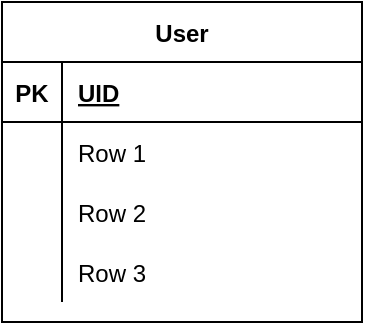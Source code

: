 <mxfile version="20.3.0" type="device"><diagram id="Yh2OiaMfqG_uezHQoWMJ" name="Page-1"><mxGraphModel dx="782" dy="531" grid="1" gridSize="10" guides="1" tooltips="1" connect="1" arrows="1" fold="1" page="1" pageScale="1" pageWidth="850" pageHeight="1100" math="0" shadow="0"><root><mxCell id="0"/><mxCell id="1" parent="0"/><mxCell id="HWVClvdRhHVmz4NWjqSo-1" value="User" style="shape=table;startSize=30;container=1;collapsible=1;childLayout=tableLayout;fixedRows=1;rowLines=0;fontStyle=1;align=center;resizeLast=1;" vertex="1" parent="1"><mxGeometry x="100" y="30" width="180" height="160" as="geometry"/></mxCell><mxCell id="HWVClvdRhHVmz4NWjqSo-2" value="" style="shape=tableRow;horizontal=0;startSize=0;swimlaneHead=0;swimlaneBody=0;fillColor=none;collapsible=0;dropTarget=0;points=[[0,0.5],[1,0.5]];portConstraint=eastwest;top=0;left=0;right=0;bottom=1;" vertex="1" parent="HWVClvdRhHVmz4NWjqSo-1"><mxGeometry y="30" width="180" height="30" as="geometry"/></mxCell><mxCell id="HWVClvdRhHVmz4NWjqSo-3" value="PK" style="shape=partialRectangle;connectable=0;fillColor=none;top=0;left=0;bottom=0;right=0;fontStyle=1;overflow=hidden;" vertex="1" parent="HWVClvdRhHVmz4NWjqSo-2"><mxGeometry width="30" height="30" as="geometry"><mxRectangle width="30" height="30" as="alternateBounds"/></mxGeometry></mxCell><mxCell id="HWVClvdRhHVmz4NWjqSo-4" value="UID" style="shape=partialRectangle;connectable=0;fillColor=none;top=0;left=0;bottom=0;right=0;align=left;spacingLeft=6;fontStyle=5;overflow=hidden;" vertex="1" parent="HWVClvdRhHVmz4NWjqSo-2"><mxGeometry x="30" width="150" height="30" as="geometry"><mxRectangle width="150" height="30" as="alternateBounds"/></mxGeometry></mxCell><mxCell id="HWVClvdRhHVmz4NWjqSo-5" value="" style="shape=tableRow;horizontal=0;startSize=0;swimlaneHead=0;swimlaneBody=0;fillColor=none;collapsible=0;dropTarget=0;points=[[0,0.5],[1,0.5]];portConstraint=eastwest;top=0;left=0;right=0;bottom=0;" vertex="1" parent="HWVClvdRhHVmz4NWjqSo-1"><mxGeometry y="60" width="180" height="30" as="geometry"/></mxCell><mxCell id="HWVClvdRhHVmz4NWjqSo-6" value="" style="shape=partialRectangle;connectable=0;fillColor=none;top=0;left=0;bottom=0;right=0;editable=1;overflow=hidden;" vertex="1" parent="HWVClvdRhHVmz4NWjqSo-5"><mxGeometry width="30" height="30" as="geometry"><mxRectangle width="30" height="30" as="alternateBounds"/></mxGeometry></mxCell><mxCell id="HWVClvdRhHVmz4NWjqSo-7" value="Row 1" style="shape=partialRectangle;connectable=0;fillColor=none;top=0;left=0;bottom=0;right=0;align=left;spacingLeft=6;overflow=hidden;" vertex="1" parent="HWVClvdRhHVmz4NWjqSo-5"><mxGeometry x="30" width="150" height="30" as="geometry"><mxRectangle width="150" height="30" as="alternateBounds"/></mxGeometry></mxCell><mxCell id="HWVClvdRhHVmz4NWjqSo-8" value="" style="shape=tableRow;horizontal=0;startSize=0;swimlaneHead=0;swimlaneBody=0;fillColor=none;collapsible=0;dropTarget=0;points=[[0,0.5],[1,0.5]];portConstraint=eastwest;top=0;left=0;right=0;bottom=0;" vertex="1" parent="HWVClvdRhHVmz4NWjqSo-1"><mxGeometry y="90" width="180" height="30" as="geometry"/></mxCell><mxCell id="HWVClvdRhHVmz4NWjqSo-9" value="" style="shape=partialRectangle;connectable=0;fillColor=none;top=0;left=0;bottom=0;right=0;editable=1;overflow=hidden;" vertex="1" parent="HWVClvdRhHVmz4NWjqSo-8"><mxGeometry width="30" height="30" as="geometry"><mxRectangle width="30" height="30" as="alternateBounds"/></mxGeometry></mxCell><mxCell id="HWVClvdRhHVmz4NWjqSo-10" value="Row 2" style="shape=partialRectangle;connectable=0;fillColor=none;top=0;left=0;bottom=0;right=0;align=left;spacingLeft=6;overflow=hidden;" vertex="1" parent="HWVClvdRhHVmz4NWjqSo-8"><mxGeometry x="30" width="150" height="30" as="geometry"><mxRectangle width="150" height="30" as="alternateBounds"/></mxGeometry></mxCell><mxCell id="HWVClvdRhHVmz4NWjqSo-11" value="" style="shape=tableRow;horizontal=0;startSize=0;swimlaneHead=0;swimlaneBody=0;fillColor=none;collapsible=0;dropTarget=0;points=[[0,0.5],[1,0.5]];portConstraint=eastwest;top=0;left=0;right=0;bottom=0;" vertex="1" parent="HWVClvdRhHVmz4NWjqSo-1"><mxGeometry y="120" width="180" height="30" as="geometry"/></mxCell><mxCell id="HWVClvdRhHVmz4NWjqSo-12" value="" style="shape=partialRectangle;connectable=0;fillColor=none;top=0;left=0;bottom=0;right=0;editable=1;overflow=hidden;" vertex="1" parent="HWVClvdRhHVmz4NWjqSo-11"><mxGeometry width="30" height="30" as="geometry"><mxRectangle width="30" height="30" as="alternateBounds"/></mxGeometry></mxCell><mxCell id="HWVClvdRhHVmz4NWjqSo-13" value="Row 3" style="shape=partialRectangle;connectable=0;fillColor=none;top=0;left=0;bottom=0;right=0;align=left;spacingLeft=6;overflow=hidden;" vertex="1" parent="HWVClvdRhHVmz4NWjqSo-11"><mxGeometry x="30" width="150" height="30" as="geometry"><mxRectangle width="150" height="30" as="alternateBounds"/></mxGeometry></mxCell></root></mxGraphModel></diagram></mxfile>